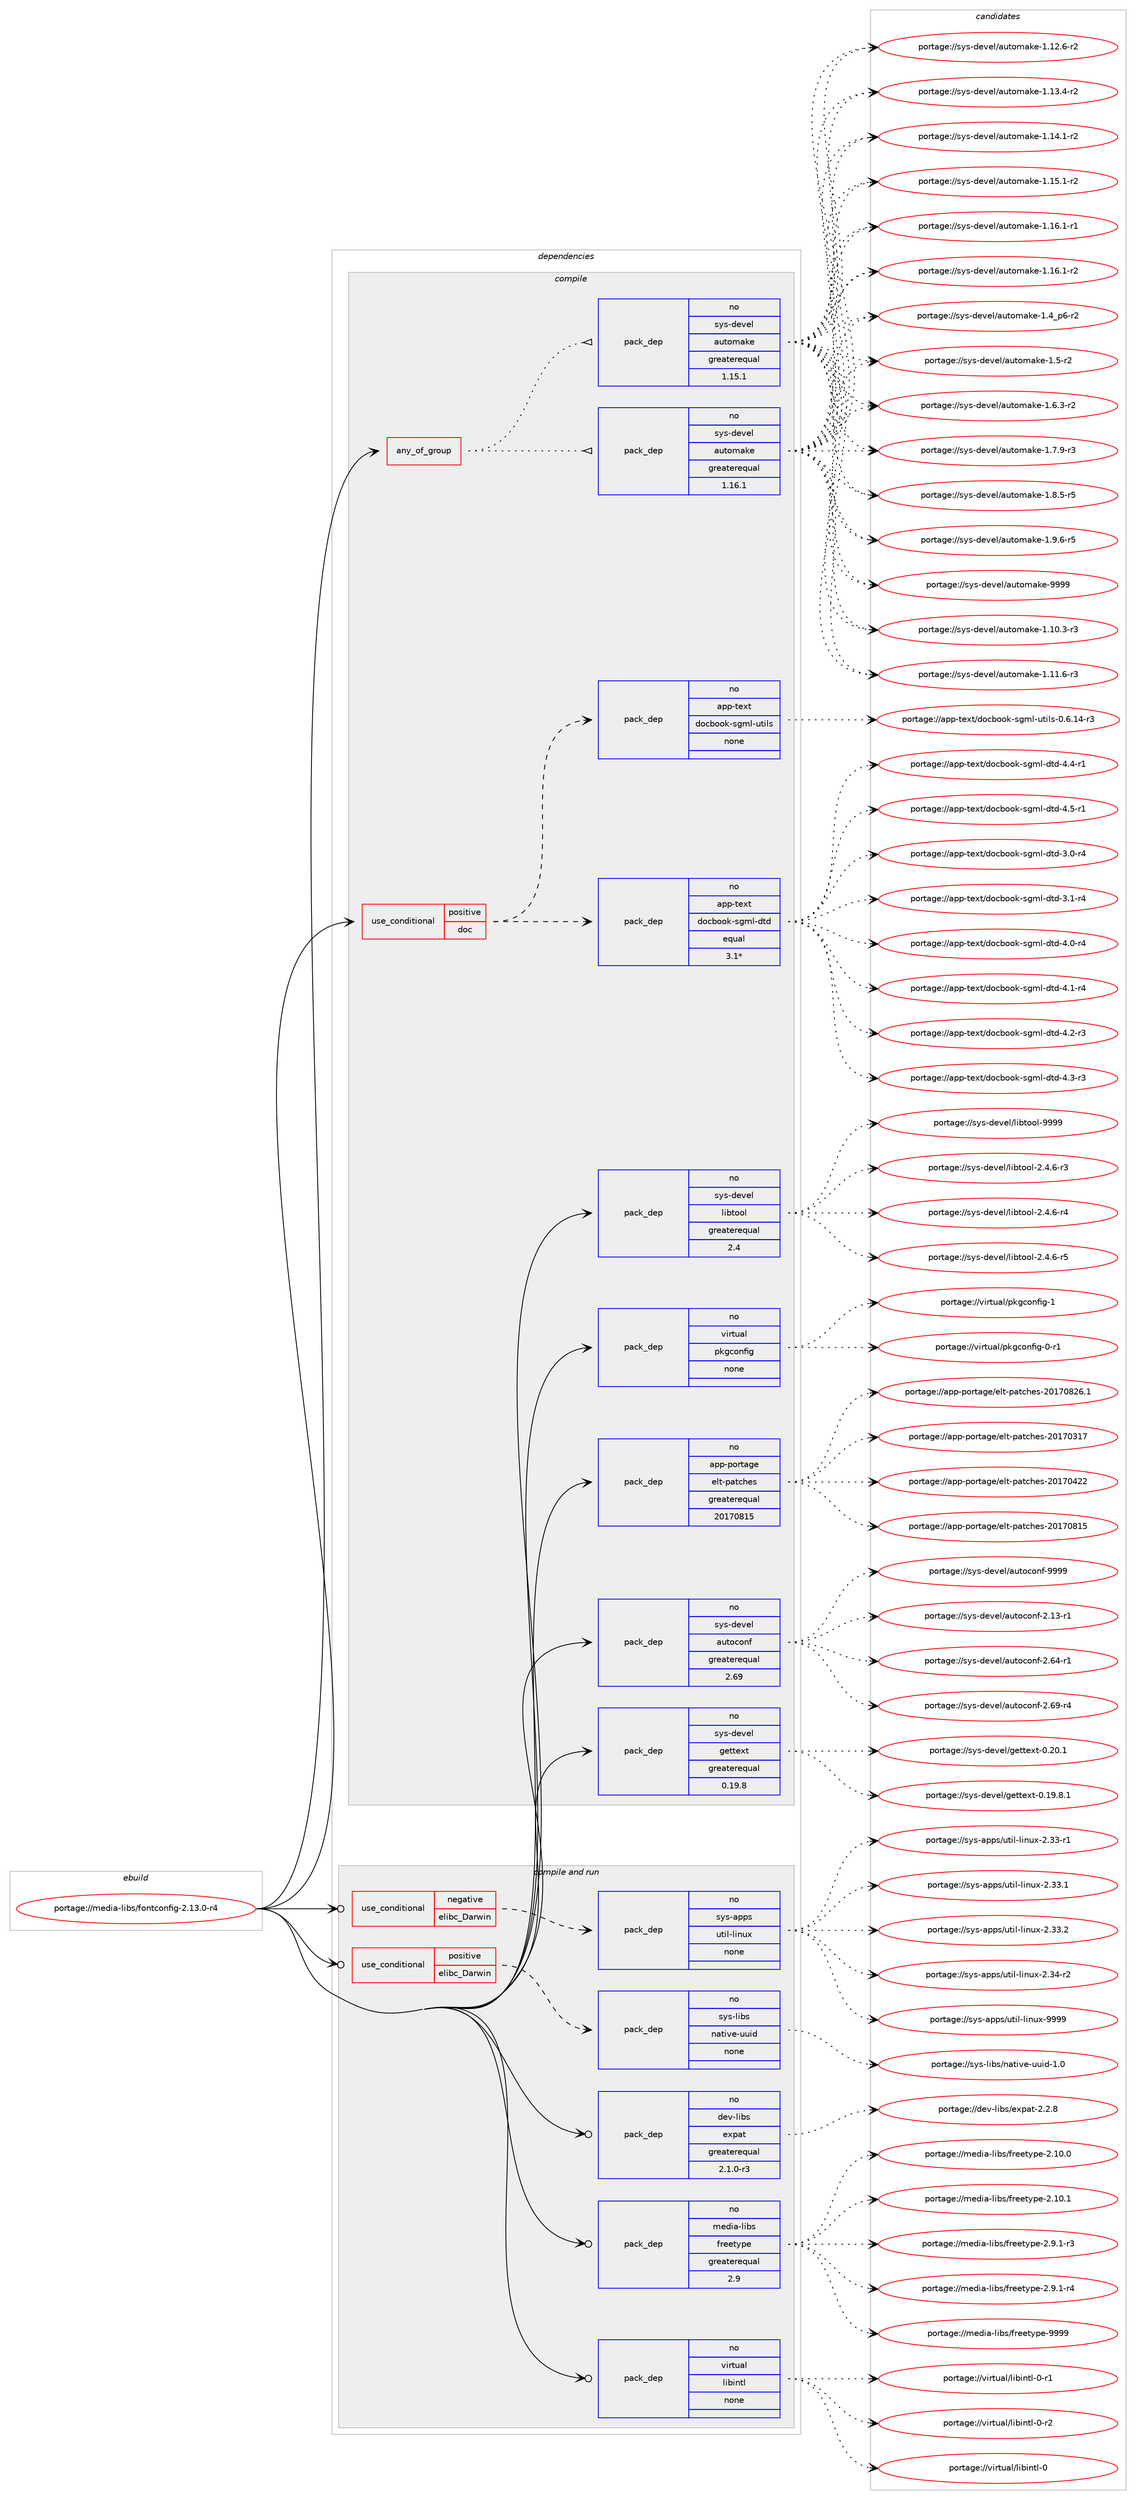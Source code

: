 digraph prolog {

# *************
# Graph options
# *************

newrank=true;
concentrate=true;
compound=true;
graph [rankdir=LR,fontname=Helvetica,fontsize=10,ranksep=1.5];#, ranksep=2.5, nodesep=0.2];
edge  [arrowhead=vee];
node  [fontname=Helvetica,fontsize=10];

# **********
# The ebuild
# **********

subgraph cluster_leftcol {
color=gray;
rank=same;
label=<<i>ebuild</i>>;
id [label="portage://media-libs/fontconfig-2.13.0-r4", color=red, width=4, href="../media-libs/fontconfig-2.13.0-r4.svg"];
}

# ****************
# The dependencies
# ****************

subgraph cluster_midcol {
color=gray;
label=<<i>dependencies</i>>;
subgraph cluster_compile {
fillcolor="#eeeeee";
style=filled;
label=<<i>compile</i>>;
subgraph any5010 {
dependency318075 [label=<<TABLE BORDER="0" CELLBORDER="1" CELLSPACING="0" CELLPADDING="4"><TR><TD CELLPADDING="10">any_of_group</TD></TR></TABLE>>, shape=none, color=red];subgraph pack233575 {
dependency318076 [label=<<TABLE BORDER="0" CELLBORDER="1" CELLSPACING="0" CELLPADDING="4" WIDTH="220"><TR><TD ROWSPAN="6" CELLPADDING="30">pack_dep</TD></TR><TR><TD WIDTH="110">no</TD></TR><TR><TD>sys-devel</TD></TR><TR><TD>automake</TD></TR><TR><TD>greaterequal</TD></TR><TR><TD>1.16.1</TD></TR></TABLE>>, shape=none, color=blue];
}
dependency318075:e -> dependency318076:w [weight=20,style="dotted",arrowhead="oinv"];
subgraph pack233576 {
dependency318077 [label=<<TABLE BORDER="0" CELLBORDER="1" CELLSPACING="0" CELLPADDING="4" WIDTH="220"><TR><TD ROWSPAN="6" CELLPADDING="30">pack_dep</TD></TR><TR><TD WIDTH="110">no</TD></TR><TR><TD>sys-devel</TD></TR><TR><TD>automake</TD></TR><TR><TD>greaterequal</TD></TR><TR><TD>1.15.1</TD></TR></TABLE>>, shape=none, color=blue];
}
dependency318075:e -> dependency318077:w [weight=20,style="dotted",arrowhead="oinv"];
}
id:e -> dependency318075:w [weight=20,style="solid",arrowhead="vee"];
subgraph cond79372 {
dependency318078 [label=<<TABLE BORDER="0" CELLBORDER="1" CELLSPACING="0" CELLPADDING="4"><TR><TD ROWSPAN="3" CELLPADDING="10">use_conditional</TD></TR><TR><TD>positive</TD></TR><TR><TD>doc</TD></TR></TABLE>>, shape=none, color=red];
subgraph pack233577 {
dependency318079 [label=<<TABLE BORDER="0" CELLBORDER="1" CELLSPACING="0" CELLPADDING="4" WIDTH="220"><TR><TD ROWSPAN="6" CELLPADDING="30">pack_dep</TD></TR><TR><TD WIDTH="110">no</TD></TR><TR><TD>app-text</TD></TR><TR><TD>docbook-sgml-dtd</TD></TR><TR><TD>equal</TD></TR><TR><TD>3.1*</TD></TR></TABLE>>, shape=none, color=blue];
}
dependency318078:e -> dependency318079:w [weight=20,style="dashed",arrowhead="vee"];
subgraph pack233578 {
dependency318080 [label=<<TABLE BORDER="0" CELLBORDER="1" CELLSPACING="0" CELLPADDING="4" WIDTH="220"><TR><TD ROWSPAN="6" CELLPADDING="30">pack_dep</TD></TR><TR><TD WIDTH="110">no</TD></TR><TR><TD>app-text</TD></TR><TR><TD>docbook-sgml-utils</TD></TR><TR><TD>none</TD></TR><TR><TD></TD></TR></TABLE>>, shape=none, color=blue];
}
dependency318078:e -> dependency318080:w [weight=20,style="dashed",arrowhead="vee"];
}
id:e -> dependency318078:w [weight=20,style="solid",arrowhead="vee"];
subgraph pack233579 {
dependency318081 [label=<<TABLE BORDER="0" CELLBORDER="1" CELLSPACING="0" CELLPADDING="4" WIDTH="220"><TR><TD ROWSPAN="6" CELLPADDING="30">pack_dep</TD></TR><TR><TD WIDTH="110">no</TD></TR><TR><TD>app-portage</TD></TR><TR><TD>elt-patches</TD></TR><TR><TD>greaterequal</TD></TR><TR><TD>20170815</TD></TR></TABLE>>, shape=none, color=blue];
}
id:e -> dependency318081:w [weight=20,style="solid",arrowhead="vee"];
subgraph pack233580 {
dependency318082 [label=<<TABLE BORDER="0" CELLBORDER="1" CELLSPACING="0" CELLPADDING="4" WIDTH="220"><TR><TD ROWSPAN="6" CELLPADDING="30">pack_dep</TD></TR><TR><TD WIDTH="110">no</TD></TR><TR><TD>sys-devel</TD></TR><TR><TD>autoconf</TD></TR><TR><TD>greaterequal</TD></TR><TR><TD>2.69</TD></TR></TABLE>>, shape=none, color=blue];
}
id:e -> dependency318082:w [weight=20,style="solid",arrowhead="vee"];
subgraph pack233581 {
dependency318083 [label=<<TABLE BORDER="0" CELLBORDER="1" CELLSPACING="0" CELLPADDING="4" WIDTH="220"><TR><TD ROWSPAN="6" CELLPADDING="30">pack_dep</TD></TR><TR><TD WIDTH="110">no</TD></TR><TR><TD>sys-devel</TD></TR><TR><TD>gettext</TD></TR><TR><TD>greaterequal</TD></TR><TR><TD>0.19.8</TD></TR></TABLE>>, shape=none, color=blue];
}
id:e -> dependency318083:w [weight=20,style="solid",arrowhead="vee"];
subgraph pack233582 {
dependency318084 [label=<<TABLE BORDER="0" CELLBORDER="1" CELLSPACING="0" CELLPADDING="4" WIDTH="220"><TR><TD ROWSPAN="6" CELLPADDING="30">pack_dep</TD></TR><TR><TD WIDTH="110">no</TD></TR><TR><TD>sys-devel</TD></TR><TR><TD>libtool</TD></TR><TR><TD>greaterequal</TD></TR><TR><TD>2.4</TD></TR></TABLE>>, shape=none, color=blue];
}
id:e -> dependency318084:w [weight=20,style="solid",arrowhead="vee"];
subgraph pack233583 {
dependency318085 [label=<<TABLE BORDER="0" CELLBORDER="1" CELLSPACING="0" CELLPADDING="4" WIDTH="220"><TR><TD ROWSPAN="6" CELLPADDING="30">pack_dep</TD></TR><TR><TD WIDTH="110">no</TD></TR><TR><TD>virtual</TD></TR><TR><TD>pkgconfig</TD></TR><TR><TD>none</TD></TR><TR><TD></TD></TR></TABLE>>, shape=none, color=blue];
}
id:e -> dependency318085:w [weight=20,style="solid",arrowhead="vee"];
}
subgraph cluster_compileandrun {
fillcolor="#eeeeee";
style=filled;
label=<<i>compile and run</i>>;
subgraph cond79373 {
dependency318086 [label=<<TABLE BORDER="0" CELLBORDER="1" CELLSPACING="0" CELLPADDING="4"><TR><TD ROWSPAN="3" CELLPADDING="10">use_conditional</TD></TR><TR><TD>negative</TD></TR><TR><TD>elibc_Darwin</TD></TR></TABLE>>, shape=none, color=red];
subgraph pack233584 {
dependency318087 [label=<<TABLE BORDER="0" CELLBORDER="1" CELLSPACING="0" CELLPADDING="4" WIDTH="220"><TR><TD ROWSPAN="6" CELLPADDING="30">pack_dep</TD></TR><TR><TD WIDTH="110">no</TD></TR><TR><TD>sys-apps</TD></TR><TR><TD>util-linux</TD></TR><TR><TD>none</TD></TR><TR><TD></TD></TR></TABLE>>, shape=none, color=blue];
}
dependency318086:e -> dependency318087:w [weight=20,style="dashed",arrowhead="vee"];
}
id:e -> dependency318086:w [weight=20,style="solid",arrowhead="odotvee"];
subgraph cond79374 {
dependency318088 [label=<<TABLE BORDER="0" CELLBORDER="1" CELLSPACING="0" CELLPADDING="4"><TR><TD ROWSPAN="3" CELLPADDING="10">use_conditional</TD></TR><TR><TD>positive</TD></TR><TR><TD>elibc_Darwin</TD></TR></TABLE>>, shape=none, color=red];
subgraph pack233585 {
dependency318089 [label=<<TABLE BORDER="0" CELLBORDER="1" CELLSPACING="0" CELLPADDING="4" WIDTH="220"><TR><TD ROWSPAN="6" CELLPADDING="30">pack_dep</TD></TR><TR><TD WIDTH="110">no</TD></TR><TR><TD>sys-libs</TD></TR><TR><TD>native-uuid</TD></TR><TR><TD>none</TD></TR><TR><TD></TD></TR></TABLE>>, shape=none, color=blue];
}
dependency318088:e -> dependency318089:w [weight=20,style="dashed",arrowhead="vee"];
}
id:e -> dependency318088:w [weight=20,style="solid",arrowhead="odotvee"];
subgraph pack233586 {
dependency318090 [label=<<TABLE BORDER="0" CELLBORDER="1" CELLSPACING="0" CELLPADDING="4" WIDTH="220"><TR><TD ROWSPAN="6" CELLPADDING="30">pack_dep</TD></TR><TR><TD WIDTH="110">no</TD></TR><TR><TD>dev-libs</TD></TR><TR><TD>expat</TD></TR><TR><TD>greaterequal</TD></TR><TR><TD>2.1.0-r3</TD></TR></TABLE>>, shape=none, color=blue];
}
id:e -> dependency318090:w [weight=20,style="solid",arrowhead="odotvee"];
subgraph pack233587 {
dependency318091 [label=<<TABLE BORDER="0" CELLBORDER="1" CELLSPACING="0" CELLPADDING="4" WIDTH="220"><TR><TD ROWSPAN="6" CELLPADDING="30">pack_dep</TD></TR><TR><TD WIDTH="110">no</TD></TR><TR><TD>media-libs</TD></TR><TR><TD>freetype</TD></TR><TR><TD>greaterequal</TD></TR><TR><TD>2.9</TD></TR></TABLE>>, shape=none, color=blue];
}
id:e -> dependency318091:w [weight=20,style="solid",arrowhead="odotvee"];
subgraph pack233588 {
dependency318092 [label=<<TABLE BORDER="0" CELLBORDER="1" CELLSPACING="0" CELLPADDING="4" WIDTH="220"><TR><TD ROWSPAN="6" CELLPADDING="30">pack_dep</TD></TR><TR><TD WIDTH="110">no</TD></TR><TR><TD>virtual</TD></TR><TR><TD>libintl</TD></TR><TR><TD>none</TD></TR><TR><TD></TD></TR></TABLE>>, shape=none, color=blue];
}
id:e -> dependency318092:w [weight=20,style="solid",arrowhead="odotvee"];
}
subgraph cluster_run {
fillcolor="#eeeeee";
style=filled;
label=<<i>run</i>>;
}
}

# **************
# The candidates
# **************

subgraph cluster_choices {
rank=same;
color=gray;
label=<<i>candidates</i>>;

subgraph choice233575 {
color=black;
nodesep=1;
choiceportage11512111545100101118101108479711711611110997107101454946494846514511451 [label="portage://sys-devel/automake-1.10.3-r3", color=red, width=4,href="../sys-devel/automake-1.10.3-r3.svg"];
choiceportage11512111545100101118101108479711711611110997107101454946494946544511451 [label="portage://sys-devel/automake-1.11.6-r3", color=red, width=4,href="../sys-devel/automake-1.11.6-r3.svg"];
choiceportage11512111545100101118101108479711711611110997107101454946495046544511450 [label="portage://sys-devel/automake-1.12.6-r2", color=red, width=4,href="../sys-devel/automake-1.12.6-r2.svg"];
choiceportage11512111545100101118101108479711711611110997107101454946495146524511450 [label="portage://sys-devel/automake-1.13.4-r2", color=red, width=4,href="../sys-devel/automake-1.13.4-r2.svg"];
choiceportage11512111545100101118101108479711711611110997107101454946495246494511450 [label="portage://sys-devel/automake-1.14.1-r2", color=red, width=4,href="../sys-devel/automake-1.14.1-r2.svg"];
choiceportage11512111545100101118101108479711711611110997107101454946495346494511450 [label="portage://sys-devel/automake-1.15.1-r2", color=red, width=4,href="../sys-devel/automake-1.15.1-r2.svg"];
choiceportage11512111545100101118101108479711711611110997107101454946495446494511449 [label="portage://sys-devel/automake-1.16.1-r1", color=red, width=4,href="../sys-devel/automake-1.16.1-r1.svg"];
choiceportage11512111545100101118101108479711711611110997107101454946495446494511450 [label="portage://sys-devel/automake-1.16.1-r2", color=red, width=4,href="../sys-devel/automake-1.16.1-r2.svg"];
choiceportage115121115451001011181011084797117116111109971071014549465295112544511450 [label="portage://sys-devel/automake-1.4_p6-r2", color=red, width=4,href="../sys-devel/automake-1.4_p6-r2.svg"];
choiceportage11512111545100101118101108479711711611110997107101454946534511450 [label="portage://sys-devel/automake-1.5-r2", color=red, width=4,href="../sys-devel/automake-1.5-r2.svg"];
choiceportage115121115451001011181011084797117116111109971071014549465446514511450 [label="portage://sys-devel/automake-1.6.3-r2", color=red, width=4,href="../sys-devel/automake-1.6.3-r2.svg"];
choiceportage115121115451001011181011084797117116111109971071014549465546574511451 [label="portage://sys-devel/automake-1.7.9-r3", color=red, width=4,href="../sys-devel/automake-1.7.9-r3.svg"];
choiceportage115121115451001011181011084797117116111109971071014549465646534511453 [label="portage://sys-devel/automake-1.8.5-r5", color=red, width=4,href="../sys-devel/automake-1.8.5-r5.svg"];
choiceportage115121115451001011181011084797117116111109971071014549465746544511453 [label="portage://sys-devel/automake-1.9.6-r5", color=red, width=4,href="../sys-devel/automake-1.9.6-r5.svg"];
choiceportage115121115451001011181011084797117116111109971071014557575757 [label="portage://sys-devel/automake-9999", color=red, width=4,href="../sys-devel/automake-9999.svg"];
dependency318076:e -> choiceportage11512111545100101118101108479711711611110997107101454946494846514511451:w [style=dotted,weight="100"];
dependency318076:e -> choiceportage11512111545100101118101108479711711611110997107101454946494946544511451:w [style=dotted,weight="100"];
dependency318076:e -> choiceportage11512111545100101118101108479711711611110997107101454946495046544511450:w [style=dotted,weight="100"];
dependency318076:e -> choiceportage11512111545100101118101108479711711611110997107101454946495146524511450:w [style=dotted,weight="100"];
dependency318076:e -> choiceportage11512111545100101118101108479711711611110997107101454946495246494511450:w [style=dotted,weight="100"];
dependency318076:e -> choiceportage11512111545100101118101108479711711611110997107101454946495346494511450:w [style=dotted,weight="100"];
dependency318076:e -> choiceportage11512111545100101118101108479711711611110997107101454946495446494511449:w [style=dotted,weight="100"];
dependency318076:e -> choiceportage11512111545100101118101108479711711611110997107101454946495446494511450:w [style=dotted,weight="100"];
dependency318076:e -> choiceportage115121115451001011181011084797117116111109971071014549465295112544511450:w [style=dotted,weight="100"];
dependency318076:e -> choiceportage11512111545100101118101108479711711611110997107101454946534511450:w [style=dotted,weight="100"];
dependency318076:e -> choiceportage115121115451001011181011084797117116111109971071014549465446514511450:w [style=dotted,weight="100"];
dependency318076:e -> choiceportage115121115451001011181011084797117116111109971071014549465546574511451:w [style=dotted,weight="100"];
dependency318076:e -> choiceportage115121115451001011181011084797117116111109971071014549465646534511453:w [style=dotted,weight="100"];
dependency318076:e -> choiceportage115121115451001011181011084797117116111109971071014549465746544511453:w [style=dotted,weight="100"];
dependency318076:e -> choiceportage115121115451001011181011084797117116111109971071014557575757:w [style=dotted,weight="100"];
}
subgraph choice233576 {
color=black;
nodesep=1;
choiceportage11512111545100101118101108479711711611110997107101454946494846514511451 [label="portage://sys-devel/automake-1.10.3-r3", color=red, width=4,href="../sys-devel/automake-1.10.3-r3.svg"];
choiceportage11512111545100101118101108479711711611110997107101454946494946544511451 [label="portage://sys-devel/automake-1.11.6-r3", color=red, width=4,href="../sys-devel/automake-1.11.6-r3.svg"];
choiceportage11512111545100101118101108479711711611110997107101454946495046544511450 [label="portage://sys-devel/automake-1.12.6-r2", color=red, width=4,href="../sys-devel/automake-1.12.6-r2.svg"];
choiceportage11512111545100101118101108479711711611110997107101454946495146524511450 [label="portage://sys-devel/automake-1.13.4-r2", color=red, width=4,href="../sys-devel/automake-1.13.4-r2.svg"];
choiceportage11512111545100101118101108479711711611110997107101454946495246494511450 [label="portage://sys-devel/automake-1.14.1-r2", color=red, width=4,href="../sys-devel/automake-1.14.1-r2.svg"];
choiceportage11512111545100101118101108479711711611110997107101454946495346494511450 [label="portage://sys-devel/automake-1.15.1-r2", color=red, width=4,href="../sys-devel/automake-1.15.1-r2.svg"];
choiceportage11512111545100101118101108479711711611110997107101454946495446494511449 [label="portage://sys-devel/automake-1.16.1-r1", color=red, width=4,href="../sys-devel/automake-1.16.1-r1.svg"];
choiceportage11512111545100101118101108479711711611110997107101454946495446494511450 [label="portage://sys-devel/automake-1.16.1-r2", color=red, width=4,href="../sys-devel/automake-1.16.1-r2.svg"];
choiceportage115121115451001011181011084797117116111109971071014549465295112544511450 [label="portage://sys-devel/automake-1.4_p6-r2", color=red, width=4,href="../sys-devel/automake-1.4_p6-r2.svg"];
choiceportage11512111545100101118101108479711711611110997107101454946534511450 [label="portage://sys-devel/automake-1.5-r2", color=red, width=4,href="../sys-devel/automake-1.5-r2.svg"];
choiceportage115121115451001011181011084797117116111109971071014549465446514511450 [label="portage://sys-devel/automake-1.6.3-r2", color=red, width=4,href="../sys-devel/automake-1.6.3-r2.svg"];
choiceportage115121115451001011181011084797117116111109971071014549465546574511451 [label="portage://sys-devel/automake-1.7.9-r3", color=red, width=4,href="../sys-devel/automake-1.7.9-r3.svg"];
choiceportage115121115451001011181011084797117116111109971071014549465646534511453 [label="portage://sys-devel/automake-1.8.5-r5", color=red, width=4,href="../sys-devel/automake-1.8.5-r5.svg"];
choiceportage115121115451001011181011084797117116111109971071014549465746544511453 [label="portage://sys-devel/automake-1.9.6-r5", color=red, width=4,href="../sys-devel/automake-1.9.6-r5.svg"];
choiceportage115121115451001011181011084797117116111109971071014557575757 [label="portage://sys-devel/automake-9999", color=red, width=4,href="../sys-devel/automake-9999.svg"];
dependency318077:e -> choiceportage11512111545100101118101108479711711611110997107101454946494846514511451:w [style=dotted,weight="100"];
dependency318077:e -> choiceportage11512111545100101118101108479711711611110997107101454946494946544511451:w [style=dotted,weight="100"];
dependency318077:e -> choiceportage11512111545100101118101108479711711611110997107101454946495046544511450:w [style=dotted,weight="100"];
dependency318077:e -> choiceportage11512111545100101118101108479711711611110997107101454946495146524511450:w [style=dotted,weight="100"];
dependency318077:e -> choiceportage11512111545100101118101108479711711611110997107101454946495246494511450:w [style=dotted,weight="100"];
dependency318077:e -> choiceportage11512111545100101118101108479711711611110997107101454946495346494511450:w [style=dotted,weight="100"];
dependency318077:e -> choiceportage11512111545100101118101108479711711611110997107101454946495446494511449:w [style=dotted,weight="100"];
dependency318077:e -> choiceportage11512111545100101118101108479711711611110997107101454946495446494511450:w [style=dotted,weight="100"];
dependency318077:e -> choiceportage115121115451001011181011084797117116111109971071014549465295112544511450:w [style=dotted,weight="100"];
dependency318077:e -> choiceportage11512111545100101118101108479711711611110997107101454946534511450:w [style=dotted,weight="100"];
dependency318077:e -> choiceportage115121115451001011181011084797117116111109971071014549465446514511450:w [style=dotted,weight="100"];
dependency318077:e -> choiceportage115121115451001011181011084797117116111109971071014549465546574511451:w [style=dotted,weight="100"];
dependency318077:e -> choiceportage115121115451001011181011084797117116111109971071014549465646534511453:w [style=dotted,weight="100"];
dependency318077:e -> choiceportage115121115451001011181011084797117116111109971071014549465746544511453:w [style=dotted,weight="100"];
dependency318077:e -> choiceportage115121115451001011181011084797117116111109971071014557575757:w [style=dotted,weight="100"];
}
subgraph choice233577 {
color=black;
nodesep=1;
choiceportage97112112451161011201164710011199981111111074511510310910845100116100455146484511452 [label="portage://app-text/docbook-sgml-dtd-3.0-r4", color=red, width=4,href="../app-text/docbook-sgml-dtd-3.0-r4.svg"];
choiceportage97112112451161011201164710011199981111111074511510310910845100116100455146494511452 [label="portage://app-text/docbook-sgml-dtd-3.1-r4", color=red, width=4,href="../app-text/docbook-sgml-dtd-3.1-r4.svg"];
choiceportage97112112451161011201164710011199981111111074511510310910845100116100455246484511452 [label="portage://app-text/docbook-sgml-dtd-4.0-r4", color=red, width=4,href="../app-text/docbook-sgml-dtd-4.0-r4.svg"];
choiceportage97112112451161011201164710011199981111111074511510310910845100116100455246494511452 [label="portage://app-text/docbook-sgml-dtd-4.1-r4", color=red, width=4,href="../app-text/docbook-sgml-dtd-4.1-r4.svg"];
choiceportage97112112451161011201164710011199981111111074511510310910845100116100455246504511451 [label="portage://app-text/docbook-sgml-dtd-4.2-r3", color=red, width=4,href="../app-text/docbook-sgml-dtd-4.2-r3.svg"];
choiceportage97112112451161011201164710011199981111111074511510310910845100116100455246514511451 [label="portage://app-text/docbook-sgml-dtd-4.3-r3", color=red, width=4,href="../app-text/docbook-sgml-dtd-4.3-r3.svg"];
choiceportage97112112451161011201164710011199981111111074511510310910845100116100455246524511449 [label="portage://app-text/docbook-sgml-dtd-4.4-r1", color=red, width=4,href="../app-text/docbook-sgml-dtd-4.4-r1.svg"];
choiceportage97112112451161011201164710011199981111111074511510310910845100116100455246534511449 [label="portage://app-text/docbook-sgml-dtd-4.5-r1", color=red, width=4,href="../app-text/docbook-sgml-dtd-4.5-r1.svg"];
dependency318079:e -> choiceportage97112112451161011201164710011199981111111074511510310910845100116100455146484511452:w [style=dotted,weight="100"];
dependency318079:e -> choiceportage97112112451161011201164710011199981111111074511510310910845100116100455146494511452:w [style=dotted,weight="100"];
dependency318079:e -> choiceportage97112112451161011201164710011199981111111074511510310910845100116100455246484511452:w [style=dotted,weight="100"];
dependency318079:e -> choiceportage97112112451161011201164710011199981111111074511510310910845100116100455246494511452:w [style=dotted,weight="100"];
dependency318079:e -> choiceportage97112112451161011201164710011199981111111074511510310910845100116100455246504511451:w [style=dotted,weight="100"];
dependency318079:e -> choiceportage97112112451161011201164710011199981111111074511510310910845100116100455246514511451:w [style=dotted,weight="100"];
dependency318079:e -> choiceportage97112112451161011201164710011199981111111074511510310910845100116100455246524511449:w [style=dotted,weight="100"];
dependency318079:e -> choiceportage97112112451161011201164710011199981111111074511510310910845100116100455246534511449:w [style=dotted,weight="100"];
}
subgraph choice233578 {
color=black;
nodesep=1;
choiceportage97112112451161011201164710011199981111111074511510310910845117116105108115454846544649524511451 [label="portage://app-text/docbook-sgml-utils-0.6.14-r3", color=red, width=4,href="../app-text/docbook-sgml-utils-0.6.14-r3.svg"];
dependency318080:e -> choiceportage97112112451161011201164710011199981111111074511510310910845117116105108115454846544649524511451:w [style=dotted,weight="100"];
}
subgraph choice233579 {
color=black;
nodesep=1;
choiceportage97112112451121111141169710310147101108116451129711699104101115455048495548514955 [label="portage://app-portage/elt-patches-20170317", color=red, width=4,href="../app-portage/elt-patches-20170317.svg"];
choiceportage97112112451121111141169710310147101108116451129711699104101115455048495548525050 [label="portage://app-portage/elt-patches-20170422", color=red, width=4,href="../app-portage/elt-patches-20170422.svg"];
choiceportage97112112451121111141169710310147101108116451129711699104101115455048495548564953 [label="portage://app-portage/elt-patches-20170815", color=red, width=4,href="../app-portage/elt-patches-20170815.svg"];
choiceportage971121124511211111411697103101471011081164511297116991041011154550484955485650544649 [label="portage://app-portage/elt-patches-20170826.1", color=red, width=4,href="../app-portage/elt-patches-20170826.1.svg"];
dependency318081:e -> choiceportage97112112451121111141169710310147101108116451129711699104101115455048495548514955:w [style=dotted,weight="100"];
dependency318081:e -> choiceportage97112112451121111141169710310147101108116451129711699104101115455048495548525050:w [style=dotted,weight="100"];
dependency318081:e -> choiceportage97112112451121111141169710310147101108116451129711699104101115455048495548564953:w [style=dotted,weight="100"];
dependency318081:e -> choiceportage971121124511211111411697103101471011081164511297116991041011154550484955485650544649:w [style=dotted,weight="100"];
}
subgraph choice233580 {
color=black;
nodesep=1;
choiceportage1151211154510010111810110847971171161119911111010245504649514511449 [label="portage://sys-devel/autoconf-2.13-r1", color=red, width=4,href="../sys-devel/autoconf-2.13-r1.svg"];
choiceportage1151211154510010111810110847971171161119911111010245504654524511449 [label="portage://sys-devel/autoconf-2.64-r1", color=red, width=4,href="../sys-devel/autoconf-2.64-r1.svg"];
choiceportage1151211154510010111810110847971171161119911111010245504654574511452 [label="portage://sys-devel/autoconf-2.69-r4", color=red, width=4,href="../sys-devel/autoconf-2.69-r4.svg"];
choiceportage115121115451001011181011084797117116111991111101024557575757 [label="portage://sys-devel/autoconf-9999", color=red, width=4,href="../sys-devel/autoconf-9999.svg"];
dependency318082:e -> choiceportage1151211154510010111810110847971171161119911111010245504649514511449:w [style=dotted,weight="100"];
dependency318082:e -> choiceportage1151211154510010111810110847971171161119911111010245504654524511449:w [style=dotted,weight="100"];
dependency318082:e -> choiceportage1151211154510010111810110847971171161119911111010245504654574511452:w [style=dotted,weight="100"];
dependency318082:e -> choiceportage115121115451001011181011084797117116111991111101024557575757:w [style=dotted,weight="100"];
}
subgraph choice233581 {
color=black;
nodesep=1;
choiceportage1151211154510010111810110847103101116116101120116454846495746564649 [label="portage://sys-devel/gettext-0.19.8.1", color=red, width=4,href="../sys-devel/gettext-0.19.8.1.svg"];
choiceportage115121115451001011181011084710310111611610112011645484650484649 [label="portage://sys-devel/gettext-0.20.1", color=red, width=4,href="../sys-devel/gettext-0.20.1.svg"];
dependency318083:e -> choiceportage1151211154510010111810110847103101116116101120116454846495746564649:w [style=dotted,weight="100"];
dependency318083:e -> choiceportage115121115451001011181011084710310111611610112011645484650484649:w [style=dotted,weight="100"];
}
subgraph choice233582 {
color=black;
nodesep=1;
choiceportage1151211154510010111810110847108105981161111111084550465246544511451 [label="portage://sys-devel/libtool-2.4.6-r3", color=red, width=4,href="../sys-devel/libtool-2.4.6-r3.svg"];
choiceportage1151211154510010111810110847108105981161111111084550465246544511452 [label="portage://sys-devel/libtool-2.4.6-r4", color=red, width=4,href="../sys-devel/libtool-2.4.6-r4.svg"];
choiceportage1151211154510010111810110847108105981161111111084550465246544511453 [label="portage://sys-devel/libtool-2.4.6-r5", color=red, width=4,href="../sys-devel/libtool-2.4.6-r5.svg"];
choiceportage1151211154510010111810110847108105981161111111084557575757 [label="portage://sys-devel/libtool-9999", color=red, width=4,href="../sys-devel/libtool-9999.svg"];
dependency318084:e -> choiceportage1151211154510010111810110847108105981161111111084550465246544511451:w [style=dotted,weight="100"];
dependency318084:e -> choiceportage1151211154510010111810110847108105981161111111084550465246544511452:w [style=dotted,weight="100"];
dependency318084:e -> choiceportage1151211154510010111810110847108105981161111111084550465246544511453:w [style=dotted,weight="100"];
dependency318084:e -> choiceportage1151211154510010111810110847108105981161111111084557575757:w [style=dotted,weight="100"];
}
subgraph choice233583 {
color=black;
nodesep=1;
choiceportage11810511411611797108471121071039911111010210510345484511449 [label="portage://virtual/pkgconfig-0-r1", color=red, width=4,href="../virtual/pkgconfig-0-r1.svg"];
choiceportage1181051141161179710847112107103991111101021051034549 [label="portage://virtual/pkgconfig-1", color=red, width=4,href="../virtual/pkgconfig-1.svg"];
dependency318085:e -> choiceportage11810511411611797108471121071039911111010210510345484511449:w [style=dotted,weight="100"];
dependency318085:e -> choiceportage1181051141161179710847112107103991111101021051034549:w [style=dotted,weight="100"];
}
subgraph choice233584 {
color=black;
nodesep=1;
choiceportage1151211154597112112115471171161051084510810511011712045504651514511449 [label="portage://sys-apps/util-linux-2.33-r1", color=red, width=4,href="../sys-apps/util-linux-2.33-r1.svg"];
choiceportage1151211154597112112115471171161051084510810511011712045504651514649 [label="portage://sys-apps/util-linux-2.33.1", color=red, width=4,href="../sys-apps/util-linux-2.33.1.svg"];
choiceportage1151211154597112112115471171161051084510810511011712045504651514650 [label="portage://sys-apps/util-linux-2.33.2", color=red, width=4,href="../sys-apps/util-linux-2.33.2.svg"];
choiceportage1151211154597112112115471171161051084510810511011712045504651524511450 [label="portage://sys-apps/util-linux-2.34-r2", color=red, width=4,href="../sys-apps/util-linux-2.34-r2.svg"];
choiceportage115121115459711211211547117116105108451081051101171204557575757 [label="portage://sys-apps/util-linux-9999", color=red, width=4,href="../sys-apps/util-linux-9999.svg"];
dependency318087:e -> choiceportage1151211154597112112115471171161051084510810511011712045504651514511449:w [style=dotted,weight="100"];
dependency318087:e -> choiceportage1151211154597112112115471171161051084510810511011712045504651514649:w [style=dotted,weight="100"];
dependency318087:e -> choiceportage1151211154597112112115471171161051084510810511011712045504651514650:w [style=dotted,weight="100"];
dependency318087:e -> choiceportage1151211154597112112115471171161051084510810511011712045504651524511450:w [style=dotted,weight="100"];
dependency318087:e -> choiceportage115121115459711211211547117116105108451081051101171204557575757:w [style=dotted,weight="100"];
}
subgraph choice233585 {
color=black;
nodesep=1;
choiceportage115121115451081059811547110971161051181014511711710510045494648 [label="portage://sys-libs/native-uuid-1.0", color=red, width=4,href="../sys-libs/native-uuid-1.0.svg"];
dependency318089:e -> choiceportage115121115451081059811547110971161051181014511711710510045494648:w [style=dotted,weight="100"];
}
subgraph choice233586 {
color=black;
nodesep=1;
choiceportage10010111845108105981154710112011297116455046504656 [label="portage://dev-libs/expat-2.2.8", color=red, width=4,href="../dev-libs/expat-2.2.8.svg"];
dependency318090:e -> choiceportage10010111845108105981154710112011297116455046504656:w [style=dotted,weight="100"];
}
subgraph choice233587 {
color=black;
nodesep=1;
choiceportage1091011001059745108105981154710211410110111612111210145504649484648 [label="portage://media-libs/freetype-2.10.0", color=red, width=4,href="../media-libs/freetype-2.10.0.svg"];
choiceportage1091011001059745108105981154710211410110111612111210145504649484649 [label="portage://media-libs/freetype-2.10.1", color=red, width=4,href="../media-libs/freetype-2.10.1.svg"];
choiceportage109101100105974510810598115471021141011011161211121014550465746494511451 [label="portage://media-libs/freetype-2.9.1-r3", color=red, width=4,href="../media-libs/freetype-2.9.1-r3.svg"];
choiceportage109101100105974510810598115471021141011011161211121014550465746494511452 [label="portage://media-libs/freetype-2.9.1-r4", color=red, width=4,href="../media-libs/freetype-2.9.1-r4.svg"];
choiceportage109101100105974510810598115471021141011011161211121014557575757 [label="portage://media-libs/freetype-9999", color=red, width=4,href="../media-libs/freetype-9999.svg"];
dependency318091:e -> choiceportage1091011001059745108105981154710211410110111612111210145504649484648:w [style=dotted,weight="100"];
dependency318091:e -> choiceportage1091011001059745108105981154710211410110111612111210145504649484649:w [style=dotted,weight="100"];
dependency318091:e -> choiceportage109101100105974510810598115471021141011011161211121014550465746494511451:w [style=dotted,weight="100"];
dependency318091:e -> choiceportage109101100105974510810598115471021141011011161211121014550465746494511452:w [style=dotted,weight="100"];
dependency318091:e -> choiceportage109101100105974510810598115471021141011011161211121014557575757:w [style=dotted,weight="100"];
}
subgraph choice233588 {
color=black;
nodesep=1;
choiceportage1181051141161179710847108105981051101161084548 [label="portage://virtual/libintl-0", color=red, width=4,href="../virtual/libintl-0.svg"];
choiceportage11810511411611797108471081059810511011610845484511449 [label="portage://virtual/libintl-0-r1", color=red, width=4,href="../virtual/libintl-0-r1.svg"];
choiceportage11810511411611797108471081059810511011610845484511450 [label="portage://virtual/libintl-0-r2", color=red, width=4,href="../virtual/libintl-0-r2.svg"];
dependency318092:e -> choiceportage1181051141161179710847108105981051101161084548:w [style=dotted,weight="100"];
dependency318092:e -> choiceportage11810511411611797108471081059810511011610845484511449:w [style=dotted,weight="100"];
dependency318092:e -> choiceportage11810511411611797108471081059810511011610845484511450:w [style=dotted,weight="100"];
}
}

}
